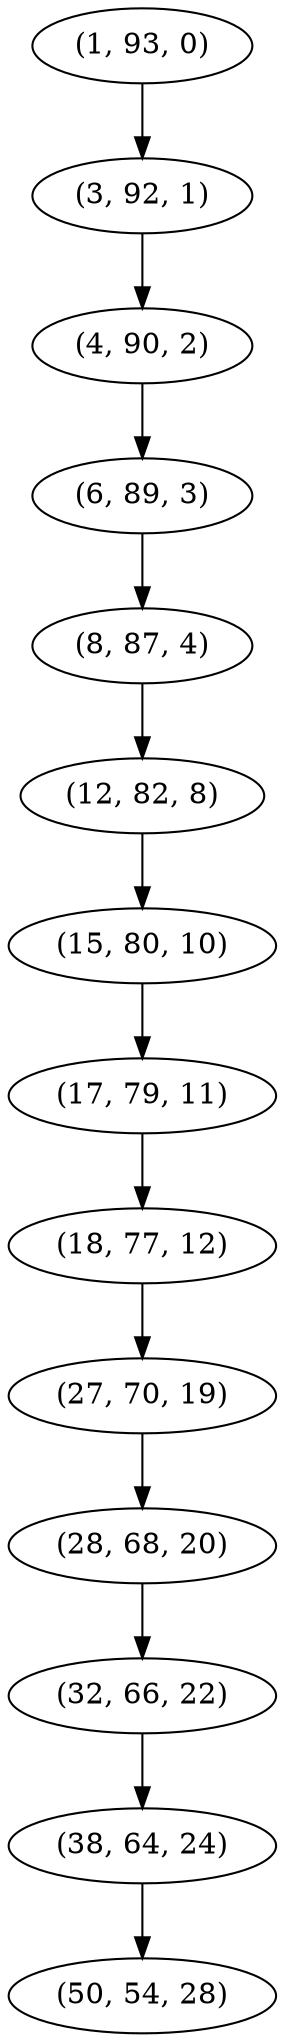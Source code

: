 digraph tree {
    "(1, 93, 0)";
    "(3, 92, 1)";
    "(4, 90, 2)";
    "(6, 89, 3)";
    "(8, 87, 4)";
    "(12, 82, 8)";
    "(15, 80, 10)";
    "(17, 79, 11)";
    "(18, 77, 12)";
    "(27, 70, 19)";
    "(28, 68, 20)";
    "(32, 66, 22)";
    "(38, 64, 24)";
    "(50, 54, 28)";
    "(1, 93, 0)" -> "(3, 92, 1)";
    "(3, 92, 1)" -> "(4, 90, 2)";
    "(4, 90, 2)" -> "(6, 89, 3)";
    "(6, 89, 3)" -> "(8, 87, 4)";
    "(8, 87, 4)" -> "(12, 82, 8)";
    "(12, 82, 8)" -> "(15, 80, 10)";
    "(15, 80, 10)" -> "(17, 79, 11)";
    "(17, 79, 11)" -> "(18, 77, 12)";
    "(18, 77, 12)" -> "(27, 70, 19)";
    "(27, 70, 19)" -> "(28, 68, 20)";
    "(28, 68, 20)" -> "(32, 66, 22)";
    "(32, 66, 22)" -> "(38, 64, 24)";
    "(38, 64, 24)" -> "(50, 54, 28)";
}
